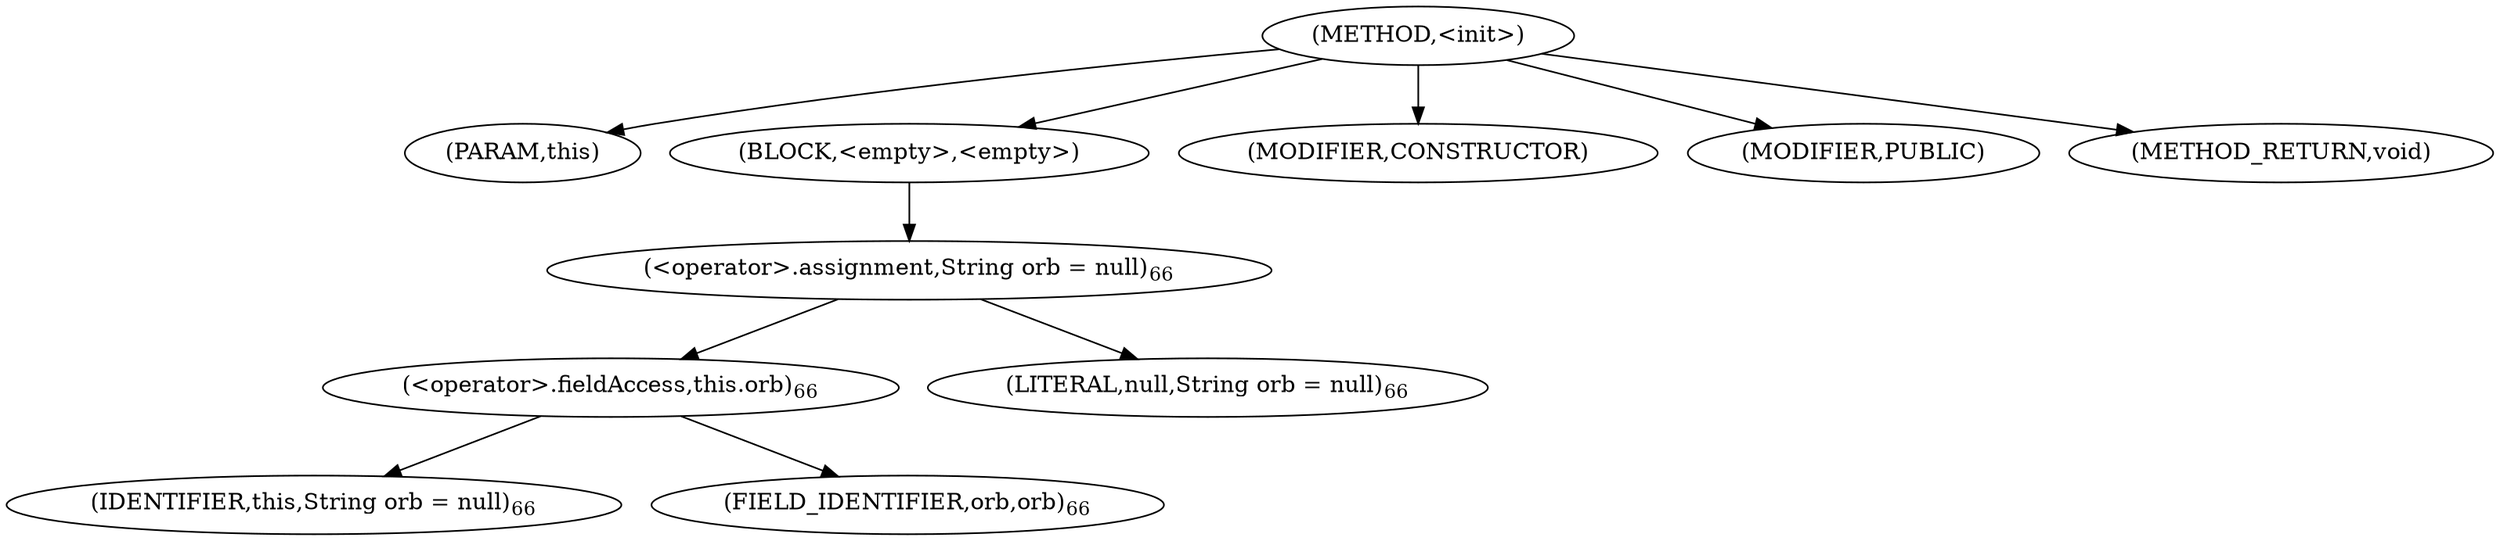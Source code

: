 digraph "&lt;init&gt;" {  
"440" [label = <(METHOD,&lt;init&gt;)> ]
"441" [label = <(PARAM,this)> ]
"442" [label = <(BLOCK,&lt;empty&gt;,&lt;empty&gt;)> ]
"443" [label = <(&lt;operator&gt;.assignment,String orb = null)<SUB>66</SUB>> ]
"444" [label = <(&lt;operator&gt;.fieldAccess,this.orb)<SUB>66</SUB>> ]
"445" [label = <(IDENTIFIER,this,String orb = null)<SUB>66</SUB>> ]
"446" [label = <(FIELD_IDENTIFIER,orb,orb)<SUB>66</SUB>> ]
"447" [label = <(LITERAL,null,String orb = null)<SUB>66</SUB>> ]
"448" [label = <(MODIFIER,CONSTRUCTOR)> ]
"449" [label = <(MODIFIER,PUBLIC)> ]
"450" [label = <(METHOD_RETURN,void)> ]
  "440" -> "441" 
  "440" -> "442" 
  "440" -> "448" 
  "440" -> "449" 
  "440" -> "450" 
  "442" -> "443" 
  "443" -> "444" 
  "443" -> "447" 
  "444" -> "445" 
  "444" -> "446" 
}
